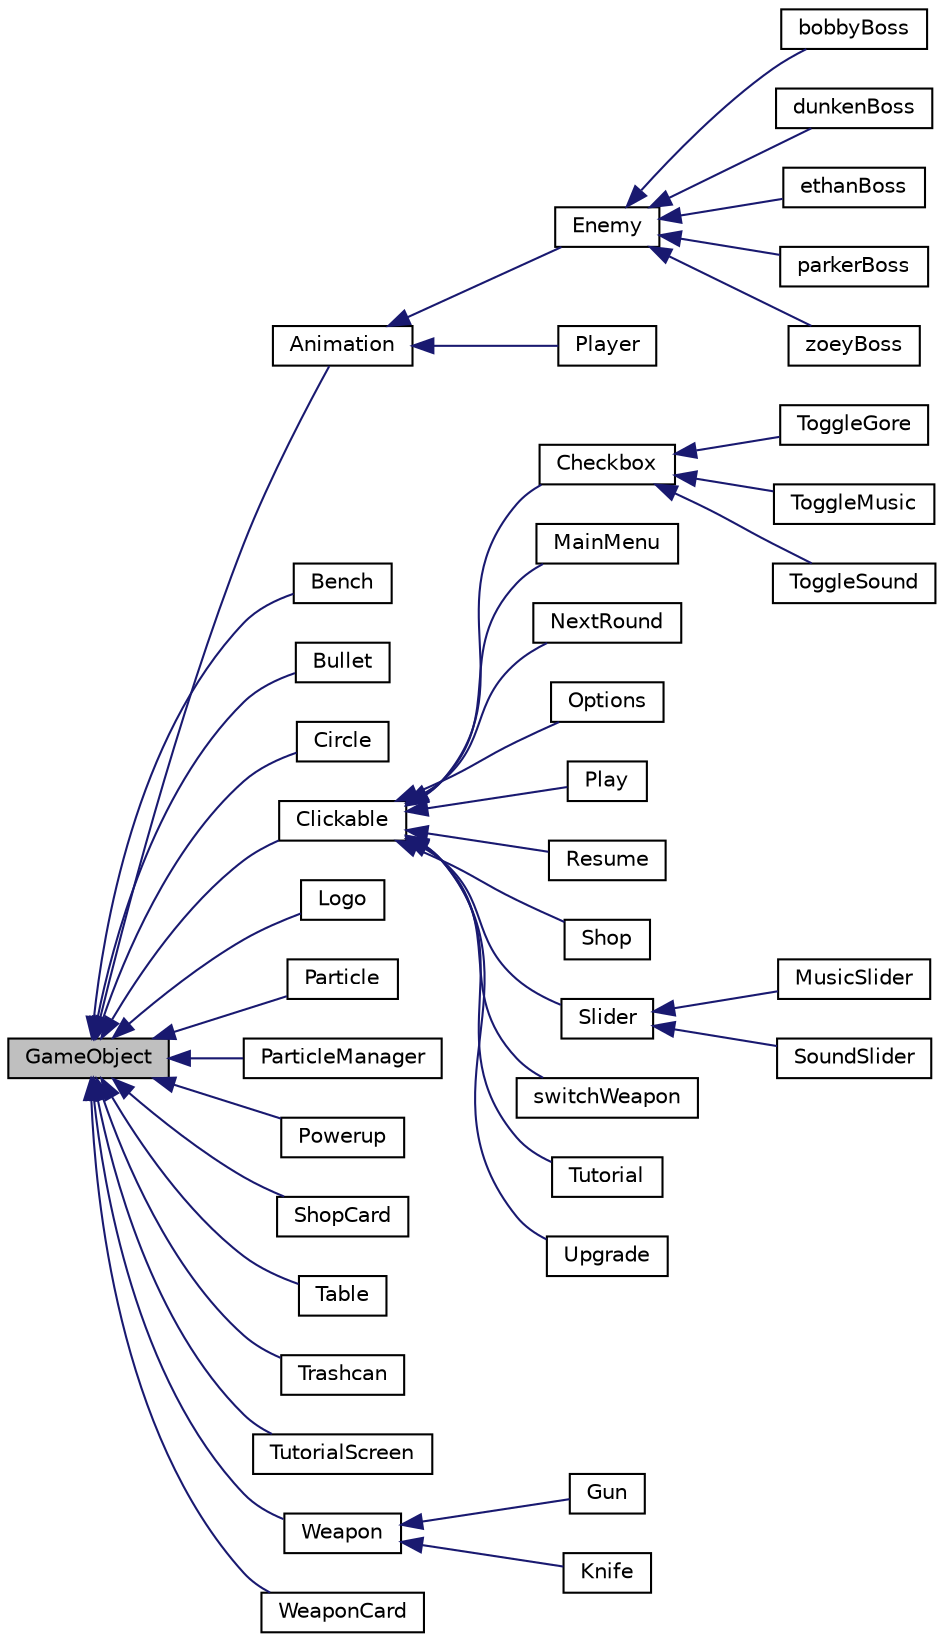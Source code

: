 digraph "GameObject"
{
  edge [fontname="Helvetica",fontsize="10",labelfontname="Helvetica",labelfontsize="10"];
  node [fontname="Helvetica",fontsize="10",shape=record];
  rankdir="LR";
  Node1 [label="GameObject",height=0.2,width=0.4,color="black", fillcolor="grey75", style="filled", fontcolor="black"];
  Node1 -> Node2 [dir="back",color="midnightblue",fontsize="10",style="solid",fontname="Helvetica"];
  Node2 [label="Animation",height=0.2,width=0.4,color="black", fillcolor="white", style="filled",URL="$class_animation.html"];
  Node2 -> Node3 [dir="back",color="midnightblue",fontsize="10",style="solid",fontname="Helvetica"];
  Node3 [label="Enemy",height=0.2,width=0.4,color="black", fillcolor="white", style="filled",URL="$class_enemy.html",tooltip="The Enemy header file. "];
  Node3 -> Node4 [dir="back",color="midnightblue",fontsize="10",style="solid",fontname="Helvetica"];
  Node4 [label="bobbyBoss",height=0.2,width=0.4,color="black", fillcolor="white", style="filled",URL="$classbobby_boss.html",tooltip="The Bobby Boss header file. "];
  Node3 -> Node5 [dir="back",color="midnightblue",fontsize="10",style="solid",fontname="Helvetica"];
  Node5 [label="dunkenBoss",height=0.2,width=0.4,color="black", fillcolor="white", style="filled",URL="$classdunken_boss.html"];
  Node3 -> Node6 [dir="back",color="midnightblue",fontsize="10",style="solid",fontname="Helvetica"];
  Node6 [label="ethanBoss",height=0.2,width=0.4,color="black", fillcolor="white", style="filled",URL="$classethan_boss.html"];
  Node3 -> Node7 [dir="back",color="midnightblue",fontsize="10",style="solid",fontname="Helvetica"];
  Node7 [label="parkerBoss",height=0.2,width=0.4,color="black", fillcolor="white", style="filled",URL="$classparker_boss.html"];
  Node3 -> Node8 [dir="back",color="midnightblue",fontsize="10",style="solid",fontname="Helvetica"];
  Node8 [label="zoeyBoss",height=0.2,width=0.4,color="black", fillcolor="white", style="filled",URL="$classzoey_boss.html"];
  Node2 -> Node9 [dir="back",color="midnightblue",fontsize="10",style="solid",fontname="Helvetica"];
  Node9 [label="Player",height=0.2,width=0.4,color="black", fillcolor="white", style="filled",URL="$class_player.html"];
  Node1 -> Node10 [dir="back",color="midnightblue",fontsize="10",style="solid",fontname="Helvetica"];
  Node10 [label="Bench",height=0.2,width=0.4,color="black", fillcolor="white", style="filled",URL="$class_bench.html",tooltip="The Bench header file. "];
  Node1 -> Node11 [dir="back",color="midnightblue",fontsize="10",style="solid",fontname="Helvetica"];
  Node11 [label="Bullet",height=0.2,width=0.4,color="black", fillcolor="white", style="filled",URL="$class_bullet.html",tooltip="The Bullet header file. "];
  Node1 -> Node12 [dir="back",color="midnightblue",fontsize="10",style="solid",fontname="Helvetica"];
  Node12 [label="Circle",height=0.2,width=0.4,color="black", fillcolor="white", style="filled",URL="$class_circle.html",tooltip="The Bullet header file. "];
  Node1 -> Node13 [dir="back",color="midnightblue",fontsize="10",style="solid",fontname="Helvetica"];
  Node13 [label="Clickable",height=0.2,width=0.4,color="black", fillcolor="white", style="filled",URL="$class_clickable.html",tooltip="The Clickable header file. "];
  Node13 -> Node14 [dir="back",color="midnightblue",fontsize="10",style="solid",fontname="Helvetica"];
  Node14 [label="Checkbox",height=0.2,width=0.4,color="black", fillcolor="white", style="filled",URL="$class_checkbox.html",tooltip="The Checkbox header file. "];
  Node14 -> Node15 [dir="back",color="midnightblue",fontsize="10",style="solid",fontname="Helvetica"];
  Node15 [label="ToggleGore",height=0.2,width=0.4,color="black", fillcolor="white", style="filled",URL="$class_toggle_gore.html"];
  Node14 -> Node16 [dir="back",color="midnightblue",fontsize="10",style="solid",fontname="Helvetica"];
  Node16 [label="ToggleMusic",height=0.2,width=0.4,color="black", fillcolor="white", style="filled",URL="$class_toggle_music.html"];
  Node14 -> Node17 [dir="back",color="midnightblue",fontsize="10",style="solid",fontname="Helvetica"];
  Node17 [label="ToggleSound",height=0.2,width=0.4,color="black", fillcolor="white", style="filled",URL="$class_toggle_sound.html"];
  Node13 -> Node18 [dir="back",color="midnightblue",fontsize="10",style="solid",fontname="Helvetica"];
  Node18 [label="MainMenu",height=0.2,width=0.4,color="black", fillcolor="white", style="filled",URL="$class_main_menu.html"];
  Node13 -> Node19 [dir="back",color="midnightblue",fontsize="10",style="solid",fontname="Helvetica"];
  Node19 [label="NextRound",height=0.2,width=0.4,color="black", fillcolor="white", style="filled",URL="$class_next_round.html"];
  Node13 -> Node20 [dir="back",color="midnightblue",fontsize="10",style="solid",fontname="Helvetica"];
  Node20 [label="Options",height=0.2,width=0.4,color="black", fillcolor="white", style="filled",URL="$class_options.html"];
  Node13 -> Node21 [dir="back",color="midnightblue",fontsize="10",style="solid",fontname="Helvetica"];
  Node21 [label="Play",height=0.2,width=0.4,color="black", fillcolor="white", style="filled",URL="$class_play.html"];
  Node13 -> Node22 [dir="back",color="midnightblue",fontsize="10",style="solid",fontname="Helvetica"];
  Node22 [label="Resume",height=0.2,width=0.4,color="black", fillcolor="white", style="filled",URL="$class_resume.html"];
  Node13 -> Node23 [dir="back",color="midnightblue",fontsize="10",style="solid",fontname="Helvetica"];
  Node23 [label="Shop",height=0.2,width=0.4,color="black", fillcolor="white", style="filled",URL="$class_shop.html"];
  Node13 -> Node24 [dir="back",color="midnightblue",fontsize="10",style="solid",fontname="Helvetica"];
  Node24 [label="Slider",height=0.2,width=0.4,color="black", fillcolor="white", style="filled",URL="$class_slider.html"];
  Node24 -> Node25 [dir="back",color="midnightblue",fontsize="10",style="solid",fontname="Helvetica"];
  Node25 [label="MusicSlider",height=0.2,width=0.4,color="black", fillcolor="white", style="filled",URL="$class_music_slider.html"];
  Node24 -> Node26 [dir="back",color="midnightblue",fontsize="10",style="solid",fontname="Helvetica"];
  Node26 [label="SoundSlider",height=0.2,width=0.4,color="black", fillcolor="white", style="filled",URL="$class_sound_slider.html"];
  Node13 -> Node27 [dir="back",color="midnightblue",fontsize="10",style="solid",fontname="Helvetica"];
  Node27 [label="switchWeapon",height=0.2,width=0.4,color="black", fillcolor="white", style="filled",URL="$classswitch_weapon.html"];
  Node13 -> Node28 [dir="back",color="midnightblue",fontsize="10",style="solid",fontname="Helvetica"];
  Node28 [label="Tutorial",height=0.2,width=0.4,color="black", fillcolor="white", style="filled",URL="$class_tutorial.html"];
  Node13 -> Node29 [dir="back",color="midnightblue",fontsize="10",style="solid",fontname="Helvetica"];
  Node29 [label="Upgrade",height=0.2,width=0.4,color="black", fillcolor="white", style="filled",URL="$class_upgrade.html"];
  Node1 -> Node30 [dir="back",color="midnightblue",fontsize="10",style="solid",fontname="Helvetica"];
  Node30 [label="Logo",height=0.2,width=0.4,color="black", fillcolor="white", style="filled",URL="$class_logo.html"];
  Node1 -> Node31 [dir="back",color="midnightblue",fontsize="10",style="solid",fontname="Helvetica"];
  Node31 [label="Particle",height=0.2,width=0.4,color="black", fillcolor="white", style="filled",URL="$class_particle.html"];
  Node1 -> Node32 [dir="back",color="midnightblue",fontsize="10",style="solid",fontname="Helvetica"];
  Node32 [label="ParticleManager",height=0.2,width=0.4,color="black", fillcolor="white", style="filled",URL="$class_particle_manager.html"];
  Node1 -> Node33 [dir="back",color="midnightblue",fontsize="10",style="solid",fontname="Helvetica"];
  Node33 [label="Powerup",height=0.2,width=0.4,color="black", fillcolor="white", style="filled",URL="$class_powerup.html"];
  Node1 -> Node34 [dir="back",color="midnightblue",fontsize="10",style="solid",fontname="Helvetica"];
  Node34 [label="ShopCard",height=0.2,width=0.4,color="black", fillcolor="white", style="filled",URL="$class_shop_card.html"];
  Node1 -> Node35 [dir="back",color="midnightblue",fontsize="10",style="solid",fontname="Helvetica"];
  Node35 [label="Table",height=0.2,width=0.4,color="black", fillcolor="white", style="filled",URL="$class_table.html"];
  Node1 -> Node36 [dir="back",color="midnightblue",fontsize="10",style="solid",fontname="Helvetica"];
  Node36 [label="Trashcan",height=0.2,width=0.4,color="black", fillcolor="white", style="filled",URL="$class_trashcan.html",tooltip="The Trashcan header file. "];
  Node1 -> Node37 [dir="back",color="midnightblue",fontsize="10",style="solid",fontname="Helvetica"];
  Node37 [label="TutorialScreen",height=0.2,width=0.4,color="black", fillcolor="white", style="filled",URL="$class_tutorial_screen.html"];
  Node1 -> Node38 [dir="back",color="midnightblue",fontsize="10",style="solid",fontname="Helvetica"];
  Node38 [label="Weapon",height=0.2,width=0.4,color="black", fillcolor="white", style="filled",URL="$class_weapon.html"];
  Node38 -> Node39 [dir="back",color="midnightblue",fontsize="10",style="solid",fontname="Helvetica"];
  Node39 [label="Gun",height=0.2,width=0.4,color="black", fillcolor="white", style="filled",URL="$class_gun.html",tooltip="The Gun header file. "];
  Node38 -> Node40 [dir="back",color="midnightblue",fontsize="10",style="solid",fontname="Helvetica"];
  Node40 [label="Knife",height=0.2,width=0.4,color="black", fillcolor="white", style="filled",URL="$class_knife.html",tooltip="The knife header file. "];
  Node1 -> Node41 [dir="back",color="midnightblue",fontsize="10",style="solid",fontname="Helvetica"];
  Node41 [label="WeaponCard",height=0.2,width=0.4,color="black", fillcolor="white", style="filled",URL="$class_weapon_card.html"];
}

